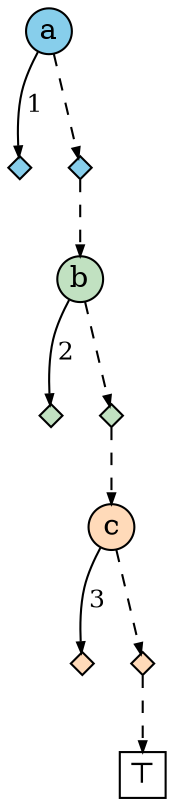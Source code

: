 
    digraph G {
       n63 [label="a", shape=circle, width=0.3, fixedsize=true, style=filled, fillcolor="skyblue"]
   n64 [label="", shape=diamond, width=0.15, height=0.15, style=filled, fillcolor="skyblue"]
   n63 -> n64 [arrowhead=normal, label=" 1 ", labelangle=-30, fontsize=12, arrowsize=0.5, color="#555", fontcolor="black"]
   n65 [label="", shape=diamond, width=0.15, height=0.15, style=filled, fillcolor="skyblue"]
   n63 -> n65 [arrowhead=normal, arrowsize=0.5, style=dashed, color="#555"]
   n65 -> n66 [arrowhead=normal, arrowsize=0.5, style=dashed, color="#555"]
   n66 [label="b", shape=circle, width=0.3, fixedsize=true, style=filled, fillcolor="#C1E1C1"]
   n67 [label="", shape=diamond, width=0.15, height=0.15, style=filled, fillcolor="#C1E1C1"]
   n66 -> n67 [arrowhead=normal, label=" 2 ", labelangle=-30, fontsize=12, arrowsize=0.5, color="#555", fontcolor="black"]
   n68 [label="", shape=diamond, width=0.15, height=0.15, style=filled, fillcolor="#C1E1C1"]
   n66 -> n68 [arrowhead=normal, arrowsize=0.5, style=dashed, color="#555"]
   n68 -> n69 [arrowhead=normal, arrowsize=0.5, style=dashed, color="#555"]
   n69 [label="c", shape=circle, width=0.3, fixedsize=true, style=filled, fillcolor="peachpuff"]
   n70 [label="", shape=diamond, width=0.15, height=0.15, style=filled, fillcolor="peachpuff"]
   n69 -> n70 [arrowhead=normal, label=" 3 ", labelangle=-30, fontsize=12, arrowsize=0.5, color="#555", fontcolor="black"]
   n71 [label="", shape=diamond, width=0.15, height=0.15, style=filled, fillcolor="peachpuff"]
   n69 -> n71 [arrowhead=normal, arrowsize=0.5, style=dashed, color="#555"]
   n71 -> n72 [arrowhead=normal, arrowsize=0.5, style=dashed, color="#555"]
   n72 [label="⊤", shape=box, width=0.3, height=0.3, fixedsize=true]
   {rank=same; n71}
   {rank=same; n68}
   {rank=same; n63}
   {rank=same; n65}
   {rank=same; n66}
   {rank=same; n69}

    }